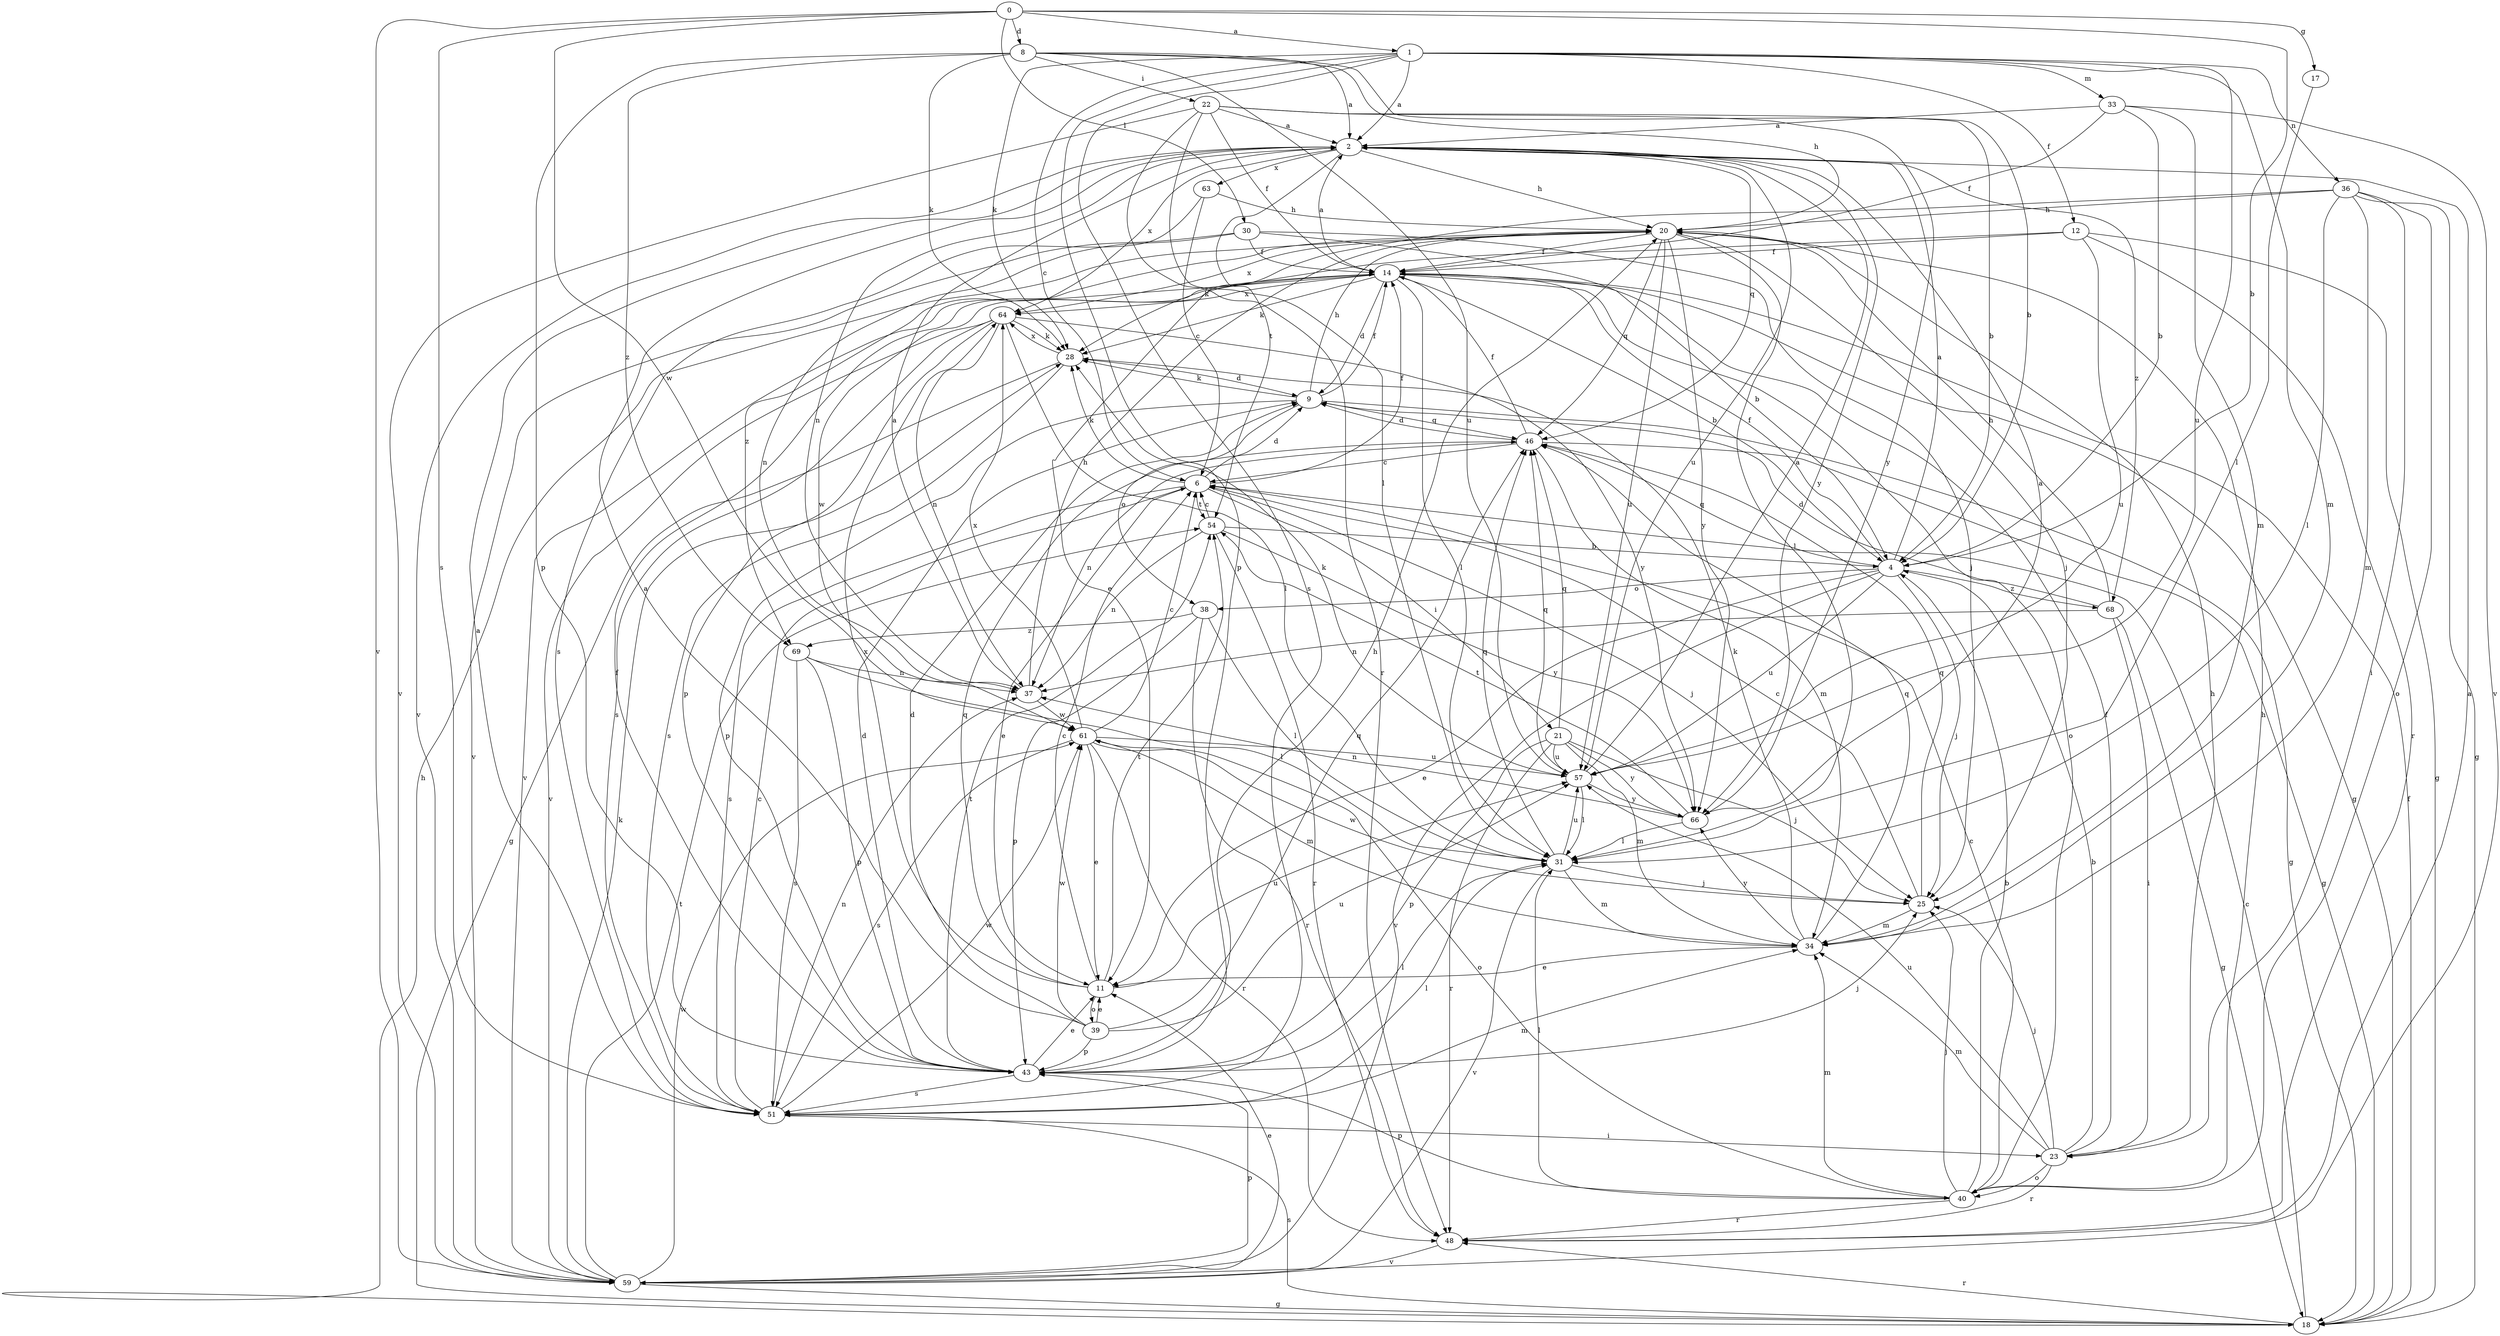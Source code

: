 strict digraph  {
0;
1;
2;
4;
6;
8;
9;
11;
12;
14;
17;
18;
20;
21;
22;
23;
25;
28;
30;
31;
33;
34;
36;
37;
38;
39;
40;
43;
46;
48;
51;
54;
57;
59;
61;
63;
64;
66;
68;
69;
0 -> 1  [label=a];
0 -> 4  [label=b];
0 -> 8  [label=d];
0 -> 17  [label=g];
0 -> 30  [label=l];
0 -> 51  [label=s];
0 -> 59  [label=v];
0 -> 61  [label=w];
1 -> 2  [label=a];
1 -> 6  [label=c];
1 -> 12  [label=f];
1 -> 28  [label=k];
1 -> 33  [label=m];
1 -> 34  [label=m];
1 -> 36  [label=n];
1 -> 43  [label=p];
1 -> 51  [label=s];
1 -> 57  [label=u];
2 -> 20  [label=h];
2 -> 37  [label=n];
2 -> 46  [label=q];
2 -> 54  [label=t];
2 -> 57  [label=u];
2 -> 59  [label=v];
2 -> 63  [label=x];
2 -> 64  [label=x];
2 -> 66  [label=y];
2 -> 68  [label=z];
4 -> 2  [label=a];
4 -> 11  [label=e];
4 -> 14  [label=f];
4 -> 25  [label=j];
4 -> 38  [label=o];
4 -> 46  [label=q];
4 -> 57  [label=u];
4 -> 59  [label=v];
4 -> 68  [label=z];
6 -> 9  [label=d];
6 -> 11  [label=e];
6 -> 14  [label=f];
6 -> 21  [label=i];
6 -> 25  [label=j];
6 -> 28  [label=k];
6 -> 51  [label=s];
6 -> 54  [label=t];
8 -> 2  [label=a];
8 -> 4  [label=b];
8 -> 20  [label=h];
8 -> 22  [label=i];
8 -> 28  [label=k];
8 -> 43  [label=p];
8 -> 57  [label=u];
8 -> 69  [label=z];
9 -> 14  [label=f];
9 -> 18  [label=g];
9 -> 20  [label=h];
9 -> 28  [label=k];
9 -> 38  [label=o];
9 -> 43  [label=p];
9 -> 46  [label=q];
11 -> 6  [label=c];
11 -> 39  [label=o];
11 -> 46  [label=q];
11 -> 54  [label=t];
11 -> 57  [label=u];
11 -> 64  [label=x];
12 -> 14  [label=f];
12 -> 18  [label=g];
12 -> 28  [label=k];
12 -> 48  [label=r];
12 -> 57  [label=u];
14 -> 2  [label=a];
14 -> 4  [label=b];
14 -> 9  [label=d];
14 -> 18  [label=g];
14 -> 28  [label=k];
14 -> 31  [label=l];
14 -> 40  [label=o];
14 -> 59  [label=v];
14 -> 61  [label=w];
14 -> 64  [label=x];
17 -> 31  [label=l];
18 -> 6  [label=c];
18 -> 14  [label=f];
18 -> 20  [label=h];
18 -> 48  [label=r];
18 -> 51  [label=s];
20 -> 14  [label=f];
20 -> 25  [label=j];
20 -> 31  [label=l];
20 -> 46  [label=q];
20 -> 57  [label=u];
20 -> 64  [label=x];
20 -> 66  [label=y];
20 -> 69  [label=z];
21 -> 25  [label=j];
21 -> 34  [label=m];
21 -> 43  [label=p];
21 -> 46  [label=q];
21 -> 48  [label=r];
21 -> 57  [label=u];
21 -> 66  [label=y];
22 -> 2  [label=a];
22 -> 4  [label=b];
22 -> 14  [label=f];
22 -> 31  [label=l];
22 -> 48  [label=r];
22 -> 59  [label=v];
22 -> 66  [label=y];
23 -> 4  [label=b];
23 -> 14  [label=f];
23 -> 20  [label=h];
23 -> 25  [label=j];
23 -> 34  [label=m];
23 -> 40  [label=o];
23 -> 48  [label=r];
23 -> 57  [label=u];
25 -> 6  [label=c];
25 -> 34  [label=m];
25 -> 46  [label=q];
25 -> 61  [label=w];
28 -> 9  [label=d];
28 -> 18  [label=g];
28 -> 51  [label=s];
28 -> 64  [label=x];
30 -> 4  [label=b];
30 -> 14  [label=f];
30 -> 25  [label=j];
30 -> 37  [label=n];
30 -> 59  [label=v];
31 -> 25  [label=j];
31 -> 34  [label=m];
31 -> 46  [label=q];
31 -> 57  [label=u];
31 -> 59  [label=v];
33 -> 2  [label=a];
33 -> 4  [label=b];
33 -> 14  [label=f];
33 -> 34  [label=m];
33 -> 59  [label=v];
34 -> 11  [label=e];
34 -> 28  [label=k];
34 -> 46  [label=q];
34 -> 66  [label=y];
36 -> 11  [label=e];
36 -> 18  [label=g];
36 -> 20  [label=h];
36 -> 23  [label=i];
36 -> 31  [label=l];
36 -> 34  [label=m];
36 -> 40  [label=o];
37 -> 2  [label=a];
37 -> 20  [label=h];
37 -> 61  [label=w];
38 -> 31  [label=l];
38 -> 43  [label=p];
38 -> 48  [label=r];
38 -> 69  [label=z];
39 -> 2  [label=a];
39 -> 9  [label=d];
39 -> 11  [label=e];
39 -> 43  [label=p];
39 -> 46  [label=q];
39 -> 57  [label=u];
39 -> 61  [label=w];
40 -> 4  [label=b];
40 -> 6  [label=c];
40 -> 20  [label=h];
40 -> 25  [label=j];
40 -> 31  [label=l];
40 -> 34  [label=m];
40 -> 43  [label=p];
40 -> 48  [label=r];
43 -> 9  [label=d];
43 -> 11  [label=e];
43 -> 14  [label=f];
43 -> 20  [label=h];
43 -> 25  [label=j];
43 -> 31  [label=l];
43 -> 51  [label=s];
43 -> 54  [label=t];
46 -> 6  [label=c];
46 -> 9  [label=d];
46 -> 14  [label=f];
46 -> 18  [label=g];
46 -> 34  [label=m];
46 -> 37  [label=n];
48 -> 2  [label=a];
48 -> 59  [label=v];
51 -> 2  [label=a];
51 -> 6  [label=c];
51 -> 23  [label=i];
51 -> 31  [label=l];
51 -> 34  [label=m];
51 -> 37  [label=n];
51 -> 61  [label=w];
54 -> 4  [label=b];
54 -> 6  [label=c];
54 -> 37  [label=n];
54 -> 48  [label=r];
54 -> 66  [label=y];
57 -> 2  [label=a];
57 -> 28  [label=k];
57 -> 31  [label=l];
57 -> 46  [label=q];
57 -> 66  [label=y];
59 -> 11  [label=e];
59 -> 18  [label=g];
59 -> 28  [label=k];
59 -> 43  [label=p];
59 -> 54  [label=t];
59 -> 61  [label=w];
61 -> 6  [label=c];
61 -> 11  [label=e];
61 -> 34  [label=m];
61 -> 40  [label=o];
61 -> 48  [label=r];
61 -> 51  [label=s];
61 -> 57  [label=u];
61 -> 64  [label=x];
63 -> 6  [label=c];
63 -> 20  [label=h];
63 -> 51  [label=s];
64 -> 28  [label=k];
64 -> 31  [label=l];
64 -> 37  [label=n];
64 -> 43  [label=p];
64 -> 51  [label=s];
64 -> 59  [label=v];
64 -> 66  [label=y];
66 -> 2  [label=a];
66 -> 31  [label=l];
66 -> 37  [label=n];
66 -> 54  [label=t];
68 -> 9  [label=d];
68 -> 18  [label=g];
68 -> 20  [label=h];
68 -> 23  [label=i];
68 -> 37  [label=n];
69 -> 31  [label=l];
69 -> 37  [label=n];
69 -> 43  [label=p];
69 -> 51  [label=s];
}
